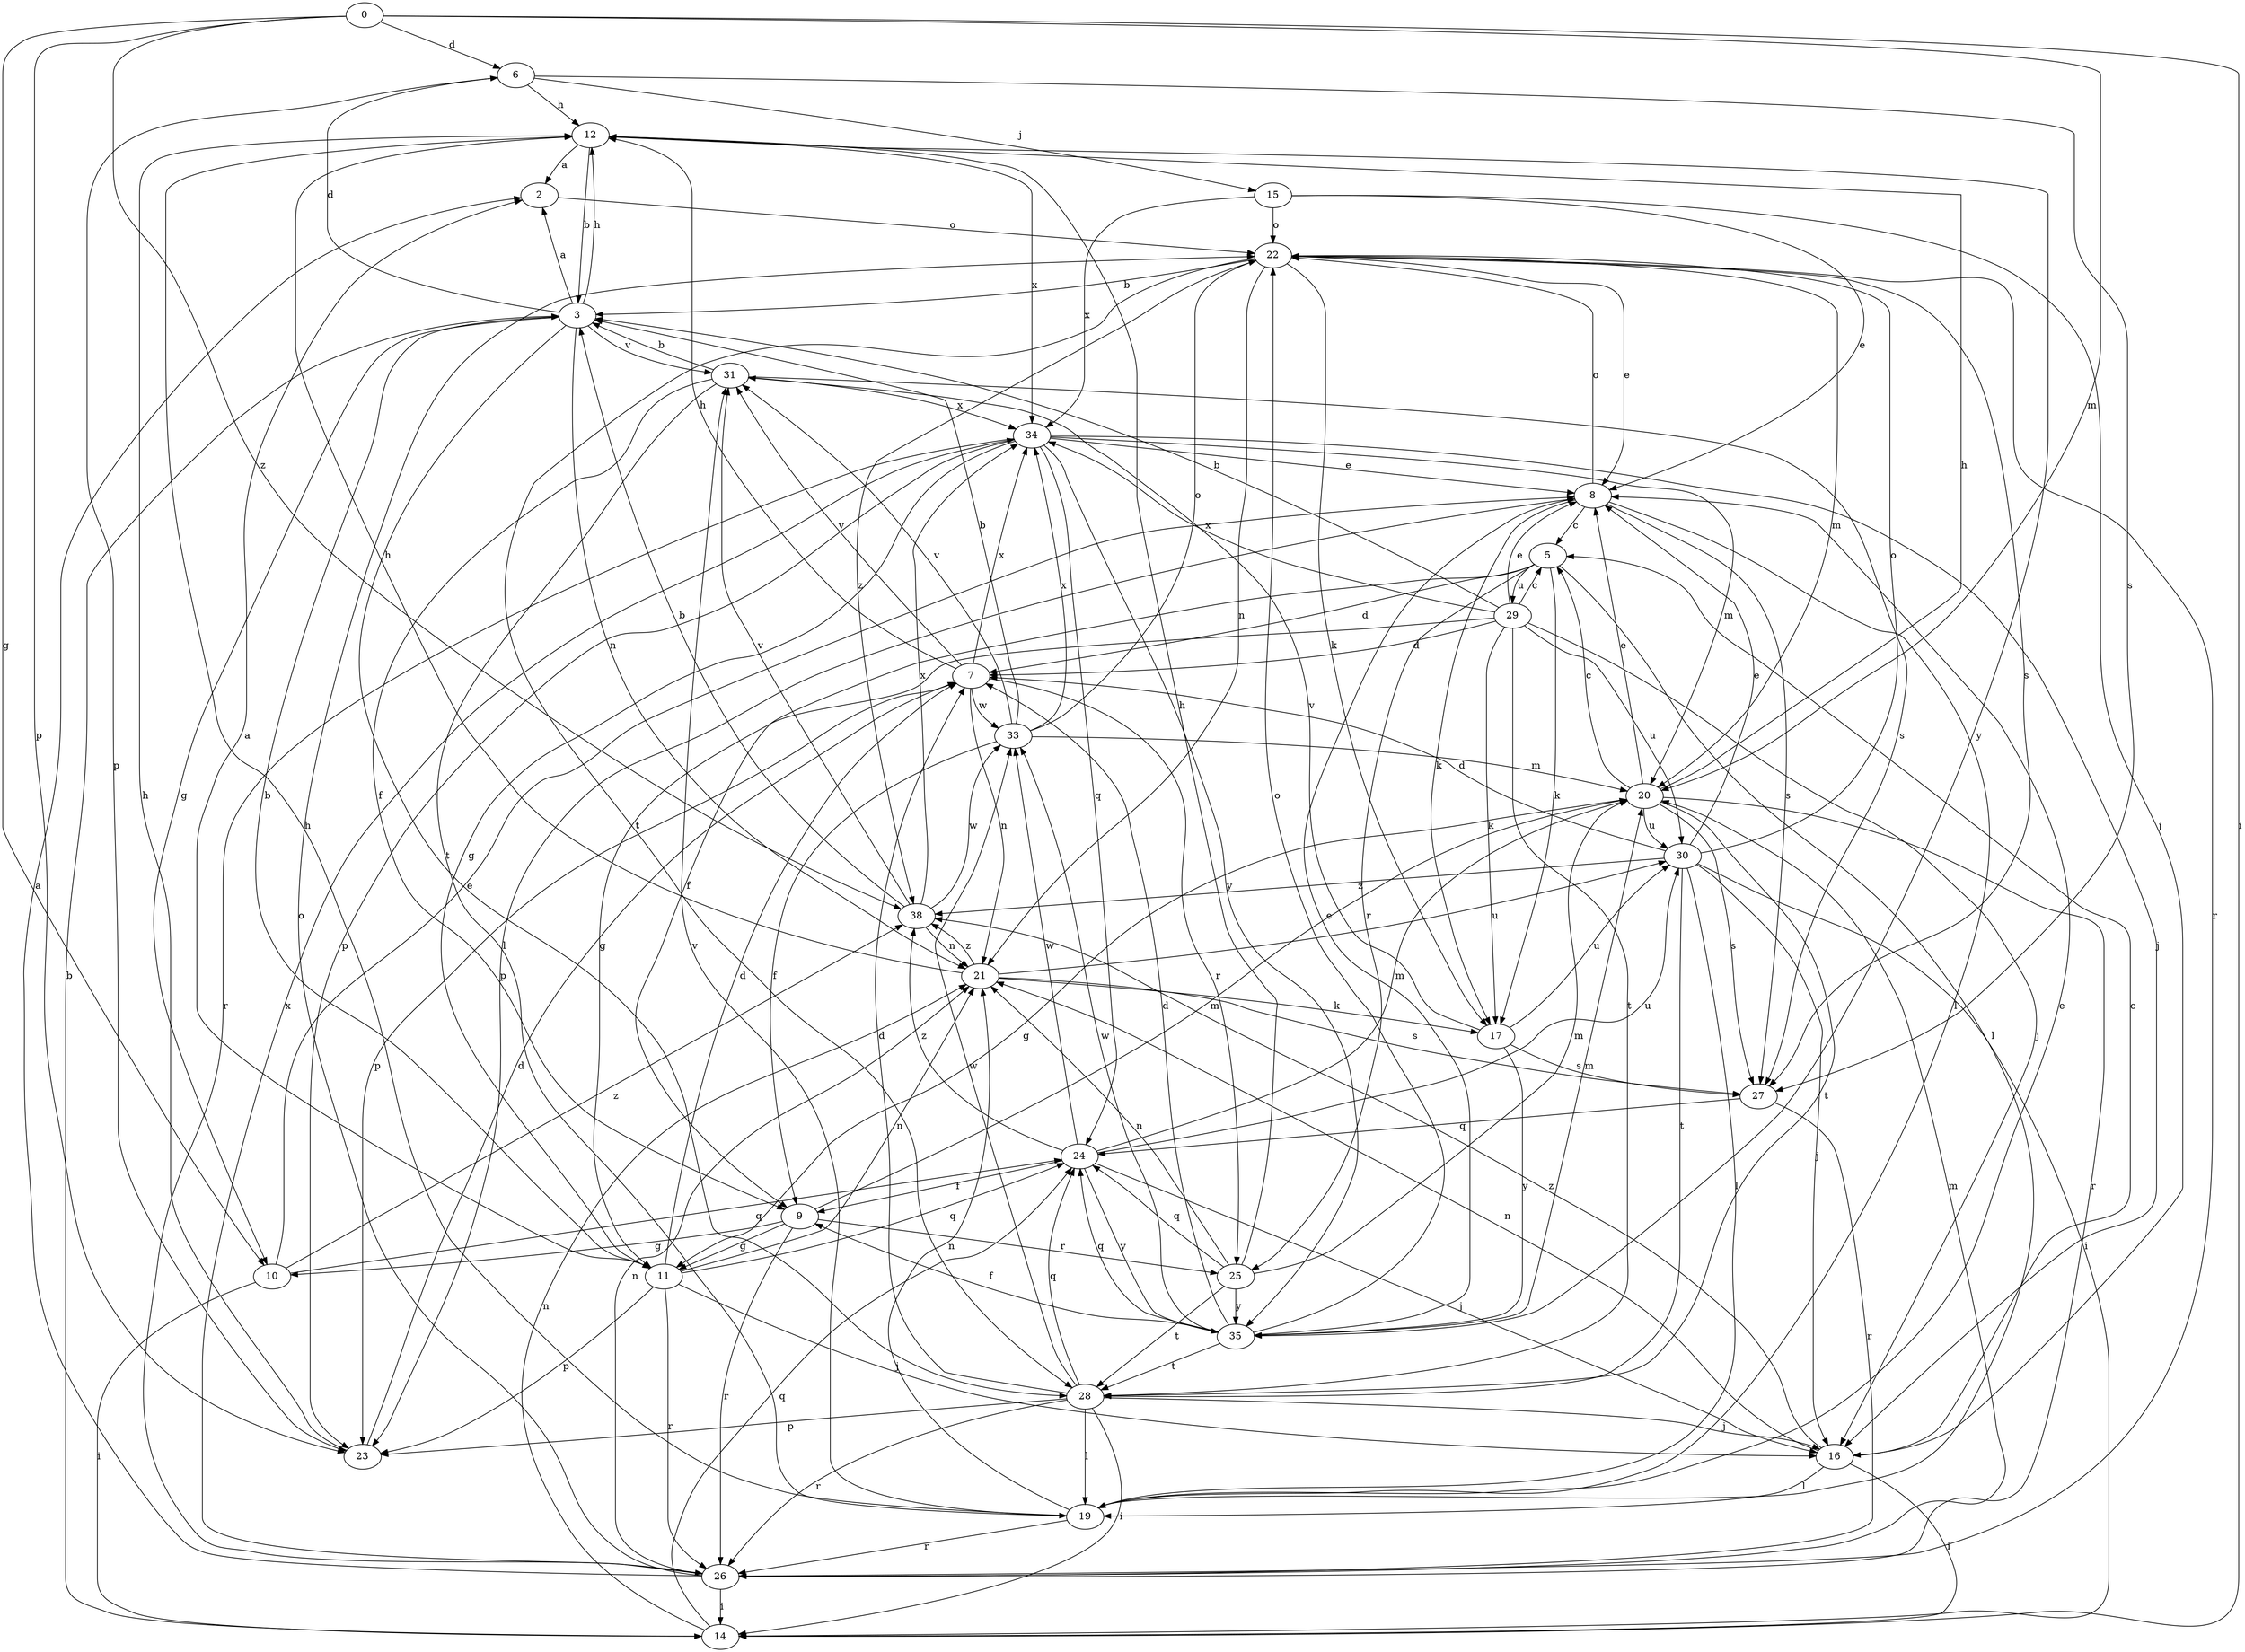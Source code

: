 strict digraph  {
0;
2;
3;
5;
6;
7;
8;
9;
10;
11;
12;
14;
15;
16;
17;
19;
20;
21;
22;
23;
24;
25;
26;
27;
28;
29;
30;
31;
33;
34;
35;
38;
0 -> 6  [label=d];
0 -> 10  [label=g];
0 -> 14  [label=i];
0 -> 20  [label=m];
0 -> 23  [label=p];
0 -> 38  [label=z];
2 -> 22  [label=o];
3 -> 2  [label=a];
3 -> 6  [label=d];
3 -> 10  [label=g];
3 -> 12  [label=h];
3 -> 21  [label=n];
3 -> 28  [label=t];
3 -> 31  [label=v];
5 -> 7  [label=d];
5 -> 9  [label=f];
5 -> 17  [label=k];
5 -> 19  [label=l];
5 -> 25  [label=r];
5 -> 29  [label=u];
6 -> 12  [label=h];
6 -> 15  [label=j];
6 -> 23  [label=p];
6 -> 27  [label=s];
7 -> 12  [label=h];
7 -> 21  [label=n];
7 -> 23  [label=p];
7 -> 25  [label=r];
7 -> 31  [label=v];
7 -> 33  [label=w];
7 -> 34  [label=x];
8 -> 5  [label=c];
8 -> 17  [label=k];
8 -> 19  [label=l];
8 -> 22  [label=o];
8 -> 23  [label=p];
8 -> 27  [label=s];
9 -> 10  [label=g];
9 -> 11  [label=g];
9 -> 20  [label=m];
9 -> 25  [label=r];
9 -> 26  [label=r];
10 -> 8  [label=e];
10 -> 14  [label=i];
10 -> 24  [label=q];
10 -> 38  [label=z];
11 -> 2  [label=a];
11 -> 3  [label=b];
11 -> 7  [label=d];
11 -> 16  [label=j];
11 -> 21  [label=n];
11 -> 23  [label=p];
11 -> 24  [label=q];
11 -> 26  [label=r];
12 -> 2  [label=a];
12 -> 3  [label=b];
12 -> 34  [label=x];
12 -> 35  [label=y];
14 -> 3  [label=b];
14 -> 21  [label=n];
14 -> 24  [label=q];
15 -> 8  [label=e];
15 -> 16  [label=j];
15 -> 22  [label=o];
15 -> 34  [label=x];
16 -> 5  [label=c];
16 -> 14  [label=i];
16 -> 19  [label=l];
16 -> 21  [label=n];
16 -> 38  [label=z];
17 -> 27  [label=s];
17 -> 30  [label=u];
17 -> 31  [label=v];
17 -> 35  [label=y];
19 -> 8  [label=e];
19 -> 12  [label=h];
19 -> 21  [label=n];
19 -> 26  [label=r];
19 -> 31  [label=v];
20 -> 5  [label=c];
20 -> 8  [label=e];
20 -> 11  [label=g];
20 -> 12  [label=h];
20 -> 26  [label=r];
20 -> 27  [label=s];
20 -> 28  [label=t];
20 -> 30  [label=u];
21 -> 12  [label=h];
21 -> 17  [label=k];
21 -> 27  [label=s];
21 -> 30  [label=u];
21 -> 38  [label=z];
22 -> 3  [label=b];
22 -> 8  [label=e];
22 -> 17  [label=k];
22 -> 20  [label=m];
22 -> 21  [label=n];
22 -> 26  [label=r];
22 -> 27  [label=s];
22 -> 28  [label=t];
22 -> 38  [label=z];
23 -> 7  [label=d];
23 -> 12  [label=h];
24 -> 9  [label=f];
24 -> 16  [label=j];
24 -> 20  [label=m];
24 -> 30  [label=u];
24 -> 33  [label=w];
24 -> 35  [label=y];
24 -> 38  [label=z];
25 -> 12  [label=h];
25 -> 20  [label=m];
25 -> 21  [label=n];
25 -> 24  [label=q];
25 -> 28  [label=t];
25 -> 35  [label=y];
26 -> 2  [label=a];
26 -> 14  [label=i];
26 -> 20  [label=m];
26 -> 21  [label=n];
26 -> 22  [label=o];
26 -> 34  [label=x];
27 -> 24  [label=q];
27 -> 26  [label=r];
28 -> 7  [label=d];
28 -> 14  [label=i];
28 -> 16  [label=j];
28 -> 19  [label=l];
28 -> 23  [label=p];
28 -> 24  [label=q];
28 -> 26  [label=r];
28 -> 33  [label=w];
29 -> 3  [label=b];
29 -> 5  [label=c];
29 -> 7  [label=d];
29 -> 8  [label=e];
29 -> 11  [label=g];
29 -> 16  [label=j];
29 -> 17  [label=k];
29 -> 28  [label=t];
29 -> 30  [label=u];
29 -> 34  [label=x];
30 -> 7  [label=d];
30 -> 8  [label=e];
30 -> 14  [label=i];
30 -> 16  [label=j];
30 -> 19  [label=l];
30 -> 22  [label=o];
30 -> 28  [label=t];
30 -> 38  [label=z];
31 -> 3  [label=b];
31 -> 9  [label=f];
31 -> 19  [label=l];
31 -> 27  [label=s];
31 -> 34  [label=x];
33 -> 3  [label=b];
33 -> 9  [label=f];
33 -> 20  [label=m];
33 -> 22  [label=o];
33 -> 31  [label=v];
33 -> 34  [label=x];
34 -> 8  [label=e];
34 -> 11  [label=g];
34 -> 16  [label=j];
34 -> 20  [label=m];
34 -> 23  [label=p];
34 -> 24  [label=q];
34 -> 26  [label=r];
34 -> 35  [label=y];
35 -> 7  [label=d];
35 -> 8  [label=e];
35 -> 9  [label=f];
35 -> 20  [label=m];
35 -> 22  [label=o];
35 -> 24  [label=q];
35 -> 28  [label=t];
35 -> 33  [label=w];
38 -> 3  [label=b];
38 -> 21  [label=n];
38 -> 31  [label=v];
38 -> 33  [label=w];
38 -> 34  [label=x];
}
